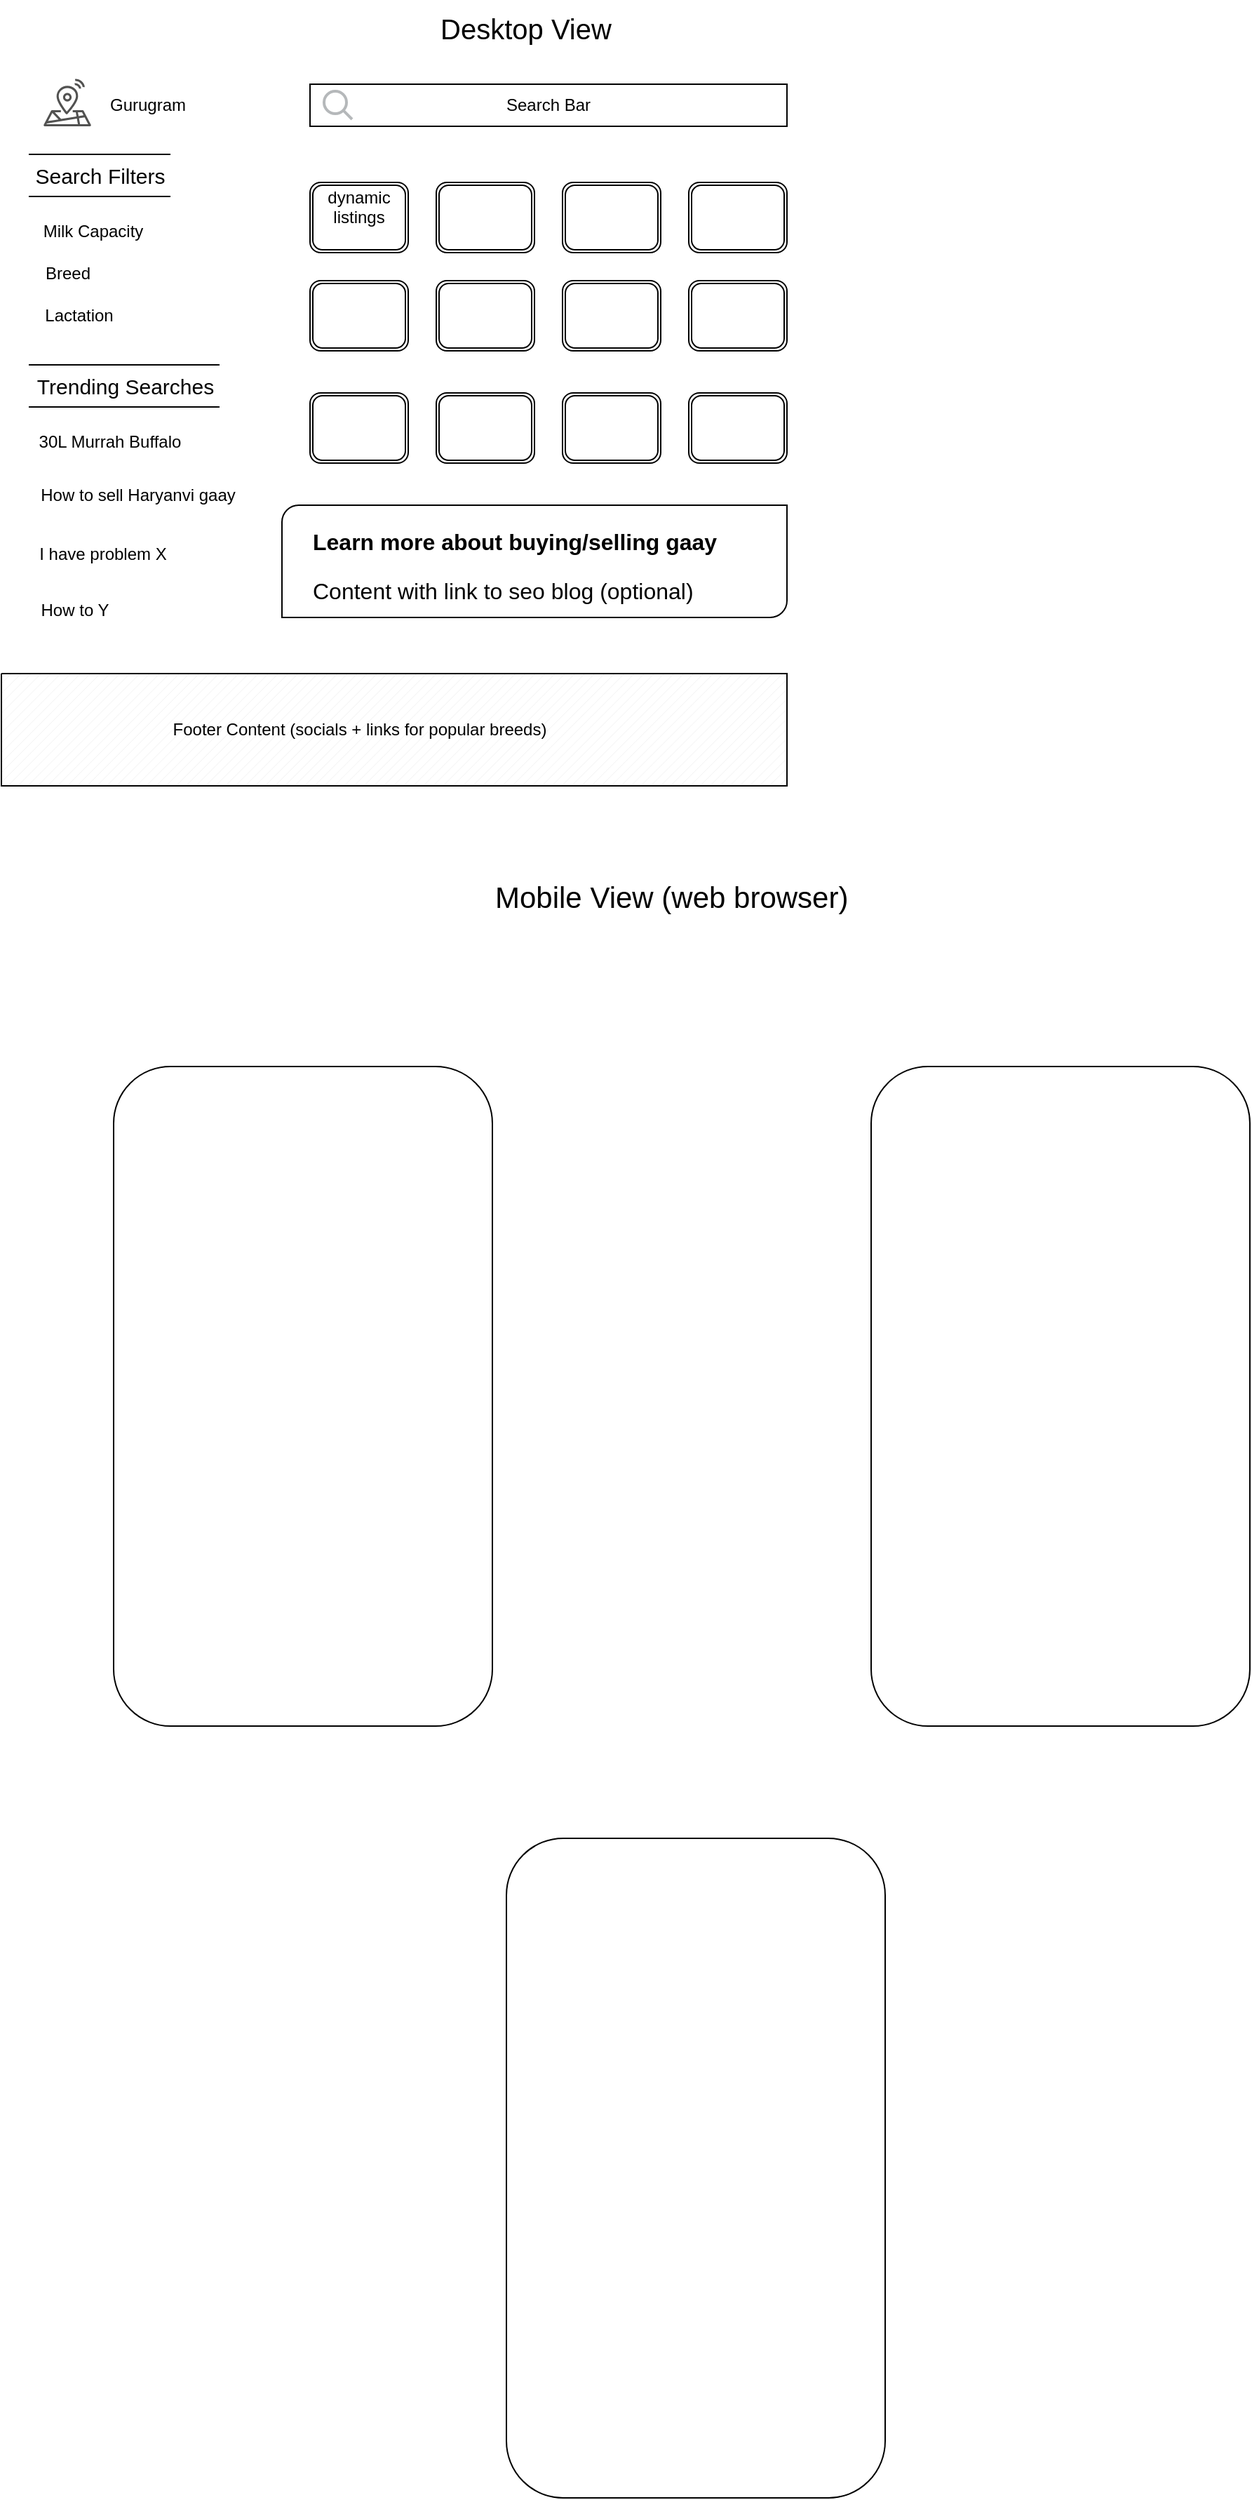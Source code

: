 <mxfile version="24.4.4" type="github">
  <diagram name="Page-1" id="HL-EhzjaIxrxedGsTlQi">
    <mxGraphModel dx="1166" dy="699" grid="1" gridSize="10" guides="1" tooltips="1" connect="1" arrows="1" fold="1" page="1" pageScale="1" pageWidth="827" pageHeight="1169" math="0" shadow="0">
      <root>
        <mxCell id="0" />
        <mxCell id="1" parent="0" />
        <mxCell id="Of4VmwByg9G7YErORbnD-1" value="Desktop View" style="text;html=1;align=center;verticalAlign=middle;whiteSpace=wrap;rounded=0;fontSize=20;" vertex="1" parent="1">
          <mxGeometry x="334" y="40" width="160" height="40" as="geometry" />
        </mxCell>
        <mxCell id="Of4VmwByg9G7YErORbnD-2" value="Search Bar" style="rounded=0;whiteSpace=wrap;html=1;" vertex="1" parent="1">
          <mxGeometry x="260" y="100" width="340" height="30" as="geometry" />
        </mxCell>
        <mxCell id="Of4VmwByg9G7YErORbnD-3" value="dynamic listings&lt;div&gt;&lt;br&gt;&lt;/div&gt;" style="shape=ext;double=1;rounded=1;whiteSpace=wrap;html=1;" vertex="1" parent="1">
          <mxGeometry x="260" y="170" width="70" height="50" as="geometry" />
        </mxCell>
        <mxCell id="Of4VmwByg9G7YErORbnD-4" value="" style="shape=ext;double=1;rounded=1;whiteSpace=wrap;html=1;" vertex="1" parent="1">
          <mxGeometry x="350" y="170" width="70" height="50" as="geometry" />
        </mxCell>
        <mxCell id="Of4VmwByg9G7YErORbnD-5" value="" style="shape=ext;double=1;rounded=1;whiteSpace=wrap;html=1;" vertex="1" parent="1">
          <mxGeometry x="440" y="170" width="70" height="50" as="geometry" />
        </mxCell>
        <mxCell id="Of4VmwByg9G7YErORbnD-6" value="" style="shape=ext;double=1;rounded=1;whiteSpace=wrap;html=1;" vertex="1" parent="1">
          <mxGeometry x="530" y="170" width="70" height="50" as="geometry" />
        </mxCell>
        <mxCell id="Of4VmwByg9G7YErORbnD-7" value="" style="html=1;verticalLabelPosition=bottom;align=center;labelBackgroundColor=#ffffff;verticalAlign=top;strokeWidth=2;strokeColor=#b5b8ba;shadow=0;dashed=0;shape=mxgraph.ios7.icons.looking_glass;" vertex="1" parent="1">
          <mxGeometry x="270" y="105" width="20" height="20" as="geometry" />
        </mxCell>
        <mxCell id="Of4VmwByg9G7YErORbnD-10" value="" style="shape=ext;double=1;rounded=1;whiteSpace=wrap;html=1;" vertex="1" parent="1">
          <mxGeometry x="260" y="240" width="70" height="50" as="geometry" />
        </mxCell>
        <mxCell id="Of4VmwByg9G7YErORbnD-11" value="" style="shape=ext;double=1;rounded=1;whiteSpace=wrap;html=1;" vertex="1" parent="1">
          <mxGeometry x="350" y="240" width="70" height="50" as="geometry" />
        </mxCell>
        <mxCell id="Of4VmwByg9G7YErORbnD-12" value="" style="shape=ext;double=1;rounded=1;whiteSpace=wrap;html=1;" vertex="1" parent="1">
          <mxGeometry x="440" y="320" width="70" height="50" as="geometry" />
        </mxCell>
        <mxCell id="Of4VmwByg9G7YErORbnD-13" value="" style="shape=ext;double=1;rounded=1;whiteSpace=wrap;html=1;" vertex="1" parent="1">
          <mxGeometry x="350" y="320" width="70" height="50" as="geometry" />
        </mxCell>
        <mxCell id="Of4VmwByg9G7YErORbnD-14" value="" style="shape=ext;double=1;rounded=1;whiteSpace=wrap;html=1;" vertex="1" parent="1">
          <mxGeometry x="260" y="320" width="70" height="50" as="geometry" />
        </mxCell>
        <mxCell id="Of4VmwByg9G7YErORbnD-15" value="" style="shape=ext;double=1;rounded=1;whiteSpace=wrap;html=1;" vertex="1" parent="1">
          <mxGeometry x="440" y="240" width="70" height="50" as="geometry" />
        </mxCell>
        <mxCell id="Of4VmwByg9G7YErORbnD-16" value="" style="shape=ext;double=1;rounded=1;whiteSpace=wrap;html=1;" vertex="1" parent="1">
          <mxGeometry x="530" y="240" width="70" height="50" as="geometry" />
        </mxCell>
        <mxCell id="Of4VmwByg9G7YErORbnD-17" value="" style="shape=ext;double=1;rounded=1;whiteSpace=wrap;html=1;" vertex="1" parent="1">
          <mxGeometry x="530" y="320" width="70" height="50" as="geometry" />
        </mxCell>
        <mxCell id="Of4VmwByg9G7YErORbnD-23" value="" style="sketch=0;outlineConnect=0;fontColor=#232F3E;gradientColor=none;fillColor=#525251;strokeColor=none;dashed=0;verticalLabelPosition=bottom;verticalAlign=top;align=center;html=1;fontSize=12;fontStyle=0;aspect=fixed;pointerEvents=1;shape=mxgraph.aws4.iot_core_device_location;" vertex="1" parent="1">
          <mxGeometry x="70" y="96" width="34" height="34" as="geometry" />
        </mxCell>
        <mxCell id="Of4VmwByg9G7YErORbnD-24" value="Gurugram" style="text;html=1;align=center;verticalAlign=middle;resizable=0;points=[];autosize=1;strokeColor=none;fillColor=none;" vertex="1" parent="1">
          <mxGeometry x="104" y="100" width="80" height="30" as="geometry" />
        </mxCell>
        <mxCell id="Of4VmwByg9G7YErORbnD-33" value="" style="verticalLabelPosition=bottom;verticalAlign=top;html=1;shape=mxgraph.basic.diag_round_rect;dx=6;whiteSpace=wrap;" vertex="1" parent="1">
          <mxGeometry x="240" y="400" width="360" height="80" as="geometry" />
        </mxCell>
        <mxCell id="Of4VmwByg9G7YErORbnD-9" value="&lt;h1 style=&quot;margin-top: 0px; font-size: 16px;&quot;&gt;&lt;font style=&quot;font-size: 16px;&quot;&gt;Learn more about buying/selling gaay&lt;/font&gt;&lt;/h1&gt;&lt;p style=&quot;font-size: 16px;&quot;&gt;Content with link to seo blog (optional)&lt;/p&gt;" style="text;html=1;whiteSpace=wrap;overflow=hidden;rounded=0;" vertex="1" parent="1">
          <mxGeometry x="260" y="410" width="340" height="80" as="geometry" />
        </mxCell>
        <mxCell id="Of4VmwByg9G7YErORbnD-34" value="" style="verticalLabelPosition=bottom;verticalAlign=top;html=1;shape=mxgraph.basic.patternFillRect;fillStyle=diag;step=5;fillStrokeWidth=0.2;fillStrokeColor=#dddddd;" vertex="1" parent="1">
          <mxGeometry x="40" y="520" width="560" height="80" as="geometry" />
        </mxCell>
        <mxCell id="Of4VmwByg9G7YErORbnD-35" value="Footer Content (socials + links for popular breeds)" style="text;html=1;align=center;verticalAlign=middle;resizable=0;points=[];autosize=1;strokeColor=none;fillColor=none;" vertex="1" parent="1">
          <mxGeometry x="150" y="545" width="290" height="30" as="geometry" />
        </mxCell>
        <mxCell id="Of4VmwByg9G7YErORbnD-36" value="30L Murrah Buffalo" style="text;html=1;align=center;verticalAlign=middle;resizable=0;points=[];autosize=1;strokeColor=none;fillColor=none;" vertex="1" parent="1">
          <mxGeometry x="57" y="340" width="120" height="30" as="geometry" />
        </mxCell>
        <mxCell id="Of4VmwByg9G7YErORbnD-37" value="" style="html=1;dashed=0;whiteSpace=wrap;shape=partialRectangle;right=0;left=0;" vertex="1" parent="1">
          <mxGeometry x="60" y="150" width="100" height="30" as="geometry" />
        </mxCell>
        <mxCell id="Of4VmwByg9G7YErORbnD-32" value="Search&amp;nbsp;&lt;span style=&quot;background-color: initial; font-size: 15px;&quot;&gt;Filters&lt;/span&gt;" style="text;html=1;align=center;verticalAlign=middle;resizable=0;points=[];autosize=1;strokeColor=none;fillColor=none;fontSize=15;" vertex="1" parent="1">
          <mxGeometry x="50" y="150" width="120" height="30" as="geometry" />
        </mxCell>
        <mxCell id="Of4VmwByg9G7YErORbnD-38" value="" style="html=1;dashed=0;whiteSpace=wrap;shape=partialRectangle;right=0;left=0;" vertex="1" parent="1">
          <mxGeometry x="60" y="300" width="135" height="30" as="geometry" />
        </mxCell>
        <mxCell id="Of4VmwByg9G7YErORbnD-26" value="Trending Searches" style="text;html=1;align=center;verticalAlign=middle;resizable=0;points=[];autosize=1;strokeColor=none;fillColor=none;fontSize=15;" vertex="1" parent="1">
          <mxGeometry x="52.5" y="300" width="150" height="30" as="geometry" />
        </mxCell>
        <mxCell id="Of4VmwByg9G7YErORbnD-39" value="How to sell Haryanvi gaay" style="text;html=1;align=center;verticalAlign=middle;resizable=0;points=[];autosize=1;strokeColor=none;fillColor=none;" vertex="1" parent="1">
          <mxGeometry x="57" y="378" width="160" height="30" as="geometry" />
        </mxCell>
        <mxCell id="Of4VmwByg9G7YErORbnD-40" value="I have problem X" style="text;html=1;align=center;verticalAlign=middle;resizable=0;points=[];autosize=1;strokeColor=none;fillColor=none;" vertex="1" parent="1">
          <mxGeometry x="57" y="420" width="110" height="30" as="geometry" />
        </mxCell>
        <mxCell id="Of4VmwByg9G7YErORbnD-41" value="Milk Capacity" style="text;html=1;align=center;verticalAlign=middle;resizable=0;points=[];autosize=1;strokeColor=none;fillColor=none;" vertex="1" parent="1">
          <mxGeometry x="60" y="190" width="90" height="30" as="geometry" />
        </mxCell>
        <mxCell id="Of4VmwByg9G7YErORbnD-42" value="Breed" style="text;html=1;align=center;verticalAlign=middle;resizable=0;points=[];autosize=1;strokeColor=none;fillColor=none;" vertex="1" parent="1">
          <mxGeometry x="57" y="220" width="60" height="30" as="geometry" />
        </mxCell>
        <mxCell id="Of4VmwByg9G7YErORbnD-43" value="Lactation" style="text;html=1;align=center;verticalAlign=middle;resizable=0;points=[];autosize=1;strokeColor=none;fillColor=none;" vertex="1" parent="1">
          <mxGeometry x="60" y="250" width="70" height="30" as="geometry" />
        </mxCell>
        <mxCell id="Of4VmwByg9G7YErORbnD-44" value="How to Y" style="text;html=1;align=center;verticalAlign=middle;resizable=0;points=[];autosize=1;strokeColor=none;fillColor=none;" vertex="1" parent="1">
          <mxGeometry x="57" y="460" width="70" height="30" as="geometry" />
        </mxCell>
        <mxCell id="Of4VmwByg9G7YErORbnD-46" value="&lt;span style=&quot;font-family: Arial; font-style: normal; text-align: right;&quot; data-sheets-root=&quot;1&quot; data-sheets-value=&quot;{&amp;quot;1&amp;quot;:3,&amp;quot;3&amp;quot;:245101}&quot; data-sheets-userformat=&quot;{&amp;quot;2&amp;quot;:515,&amp;quot;3&amp;quot;:{&amp;quot;1&amp;quot;:0},&amp;quot;4&amp;quot;:{&amp;quot;1&amp;quot;:2,&amp;quot;2&amp;quot;:16776960},&amp;quot;12&amp;quot;:0}&quot;&gt;&lt;font style=&quot;font-size: 21px;&quot;&gt;Mobile View (web browser)&lt;/font&gt;&lt;/span&gt;" style="text;whiteSpace=wrap;html=1;" vertex="1" parent="1">
          <mxGeometry x="390" y="660" width="266" height="40" as="geometry" />
        </mxCell>
        <mxCell id="Of4VmwByg9G7YErORbnD-48" value="" style="rounded=1;whiteSpace=wrap;html=1;direction=south;" vertex="1" parent="1">
          <mxGeometry x="660" y="800" width="270" height="470" as="geometry" />
        </mxCell>
        <mxCell id="Of4VmwByg9G7YErORbnD-49" value="" style="rounded=1;whiteSpace=wrap;html=1;direction=south;" vertex="1" parent="1">
          <mxGeometry x="120" y="800" width="270" height="470" as="geometry" />
        </mxCell>
        <mxCell id="Of4VmwByg9G7YErORbnD-50" value="" style="rounded=1;whiteSpace=wrap;html=1;direction=south;" vertex="1" parent="1">
          <mxGeometry x="400" y="1350" width="270" height="470" as="geometry" />
        </mxCell>
      </root>
    </mxGraphModel>
  </diagram>
</mxfile>
